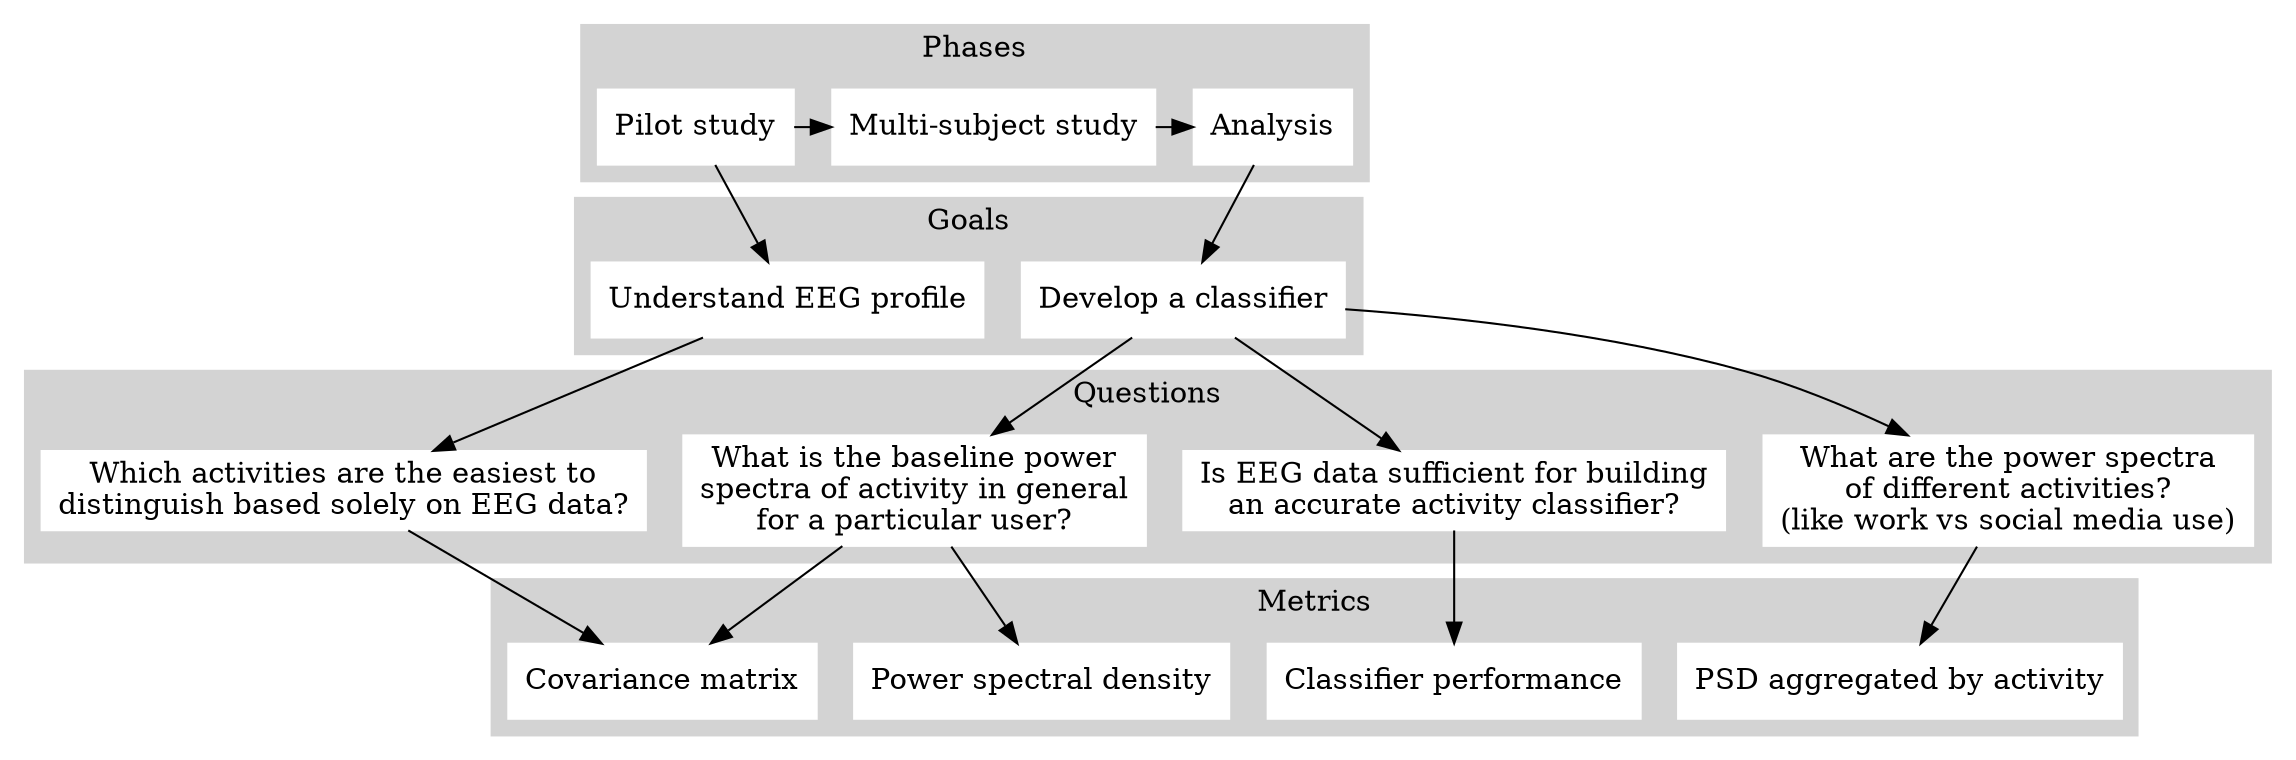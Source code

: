 digraph graphname {
    node [shape="box"];
    node [style=filled,color=white];

    subgraph cluster_phases {
        label = "Phases";
        style=filled;
		color=lightgrey;

        P1[label="Pilot study"];
        P2[label="Multi-subject study"];
        P3[label="Analysis"];
        {rank = same; P1; P2; P3;}
    }

    // Phase order
    P1 -> P2 -> P3;

    // Phases to goals
    P1 -> G1;
    P3 -> G2;

    subgraph cluster_goals {
        label = "Goals";
        style=filled;
		color=lightgrey;

        G1[label="Understand EEG profile"];
        G2[label="Develop a classifier"];
        {rank = same; G1; G2;}
    }

    // Goals to questions
    G1 -> Q3;
    G2 -> Q1;
    G2 -> Q2;
    G2 -> Q4;

    subgraph cluster_questions {
        label = "Questions";
        style=filled;
		color=lightgrey;

        Q1[label="What is the baseline power\nspectra of activity in general\nfor a particular user?"];
        Q2[label="What are the power spectra\nof different activities?\n(like work vs social media use)"];
        Q3[label="Which activities are the easiest to\ndistinguish based solely on EEG data?"];
        Q4[label="Is EEG data sufficient for building\nan accurate activity classifier?"];
    }

    // Questions to metrics
    Q1 -> M1;
    Q1 -> M2;
    Q2 -> M3;
    Q3 -> M2;
    Q4 -> M4;

    subgraph cluster_metrics {
        label = "Metrics";
        style=filled;
		color=lightgrey;

        M1[label="Power spectral density"];
        M2[label="Covariance matrix"];
        M3[label="PSD aggregated by activity"];
        M4[label="Classifier performance"];
    }
}
